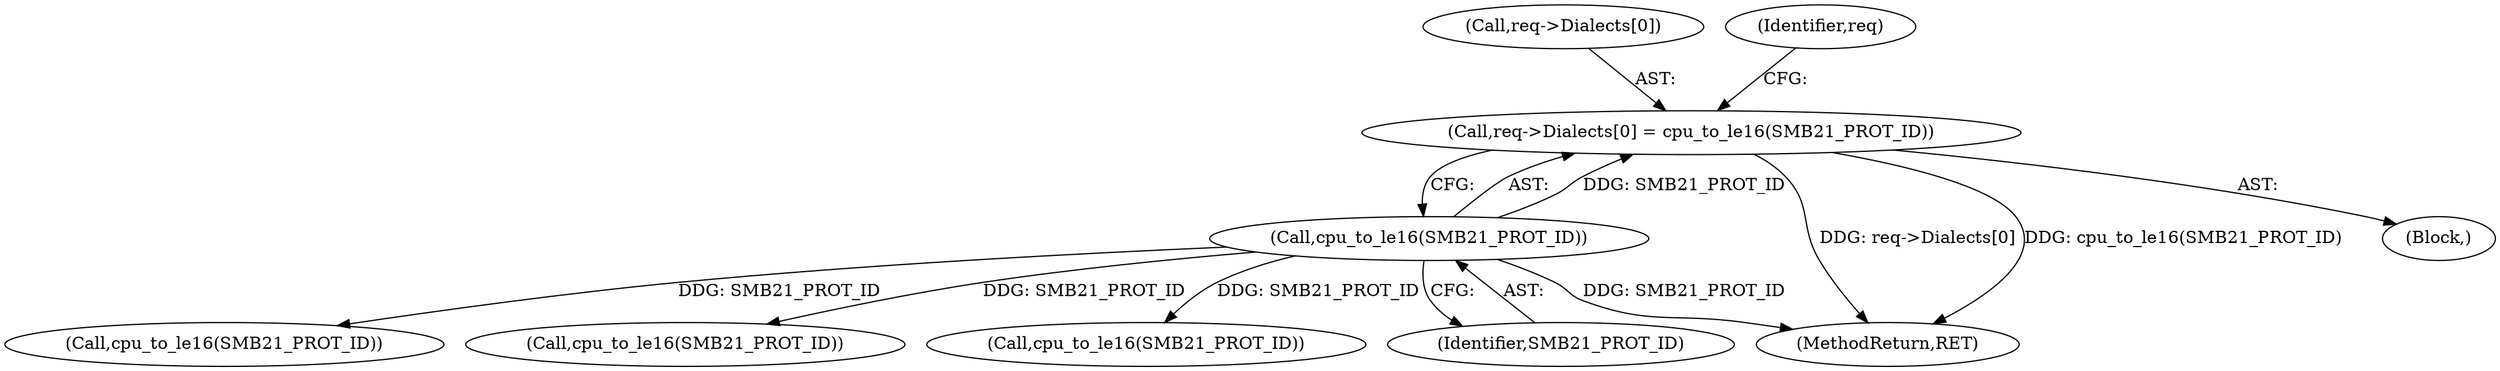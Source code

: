 digraph "0_linux_b57a55e2200ede754e4dc9cce4ba9402544b9365@array" {
"1000239" [label="(Call,req->Dialects[0] = cpu_to_le16(SMB21_PROT_ID))"];
"1000245" [label="(Call,cpu_to_le16(SMB21_PROT_ID))"];
"1000541" [label="(Call,cpu_to_le16(SMB21_PROT_ID))"];
"1000240" [label="(Call,req->Dialects[0])"];
"1000615" [label="(Call,cpu_to_le16(SMB21_PROT_ID))"];
"1000250" [label="(Identifier,req)"];
"1000498" [label="(Call,cpu_to_le16(SMB21_PROT_ID))"];
"1000245" [label="(Call,cpu_to_le16(SMB21_PROT_ID))"];
"1000831" [label="(MethodReturn,RET)"];
"1000239" [label="(Call,req->Dialects[0] = cpu_to_le16(SMB21_PROT_ID))"];
"1000246" [label="(Identifier,SMB21_PROT_ID)"];
"1000238" [label="(Block,)"];
"1000239" -> "1000238"  [label="AST: "];
"1000239" -> "1000245"  [label="CFG: "];
"1000240" -> "1000239"  [label="AST: "];
"1000245" -> "1000239"  [label="AST: "];
"1000250" -> "1000239"  [label="CFG: "];
"1000239" -> "1000831"  [label="DDG: req->Dialects[0]"];
"1000239" -> "1000831"  [label="DDG: cpu_to_le16(SMB21_PROT_ID)"];
"1000245" -> "1000239"  [label="DDG: SMB21_PROT_ID"];
"1000245" -> "1000246"  [label="CFG: "];
"1000246" -> "1000245"  [label="AST: "];
"1000245" -> "1000831"  [label="DDG: SMB21_PROT_ID"];
"1000245" -> "1000498"  [label="DDG: SMB21_PROT_ID"];
"1000245" -> "1000541"  [label="DDG: SMB21_PROT_ID"];
"1000245" -> "1000615"  [label="DDG: SMB21_PROT_ID"];
}
